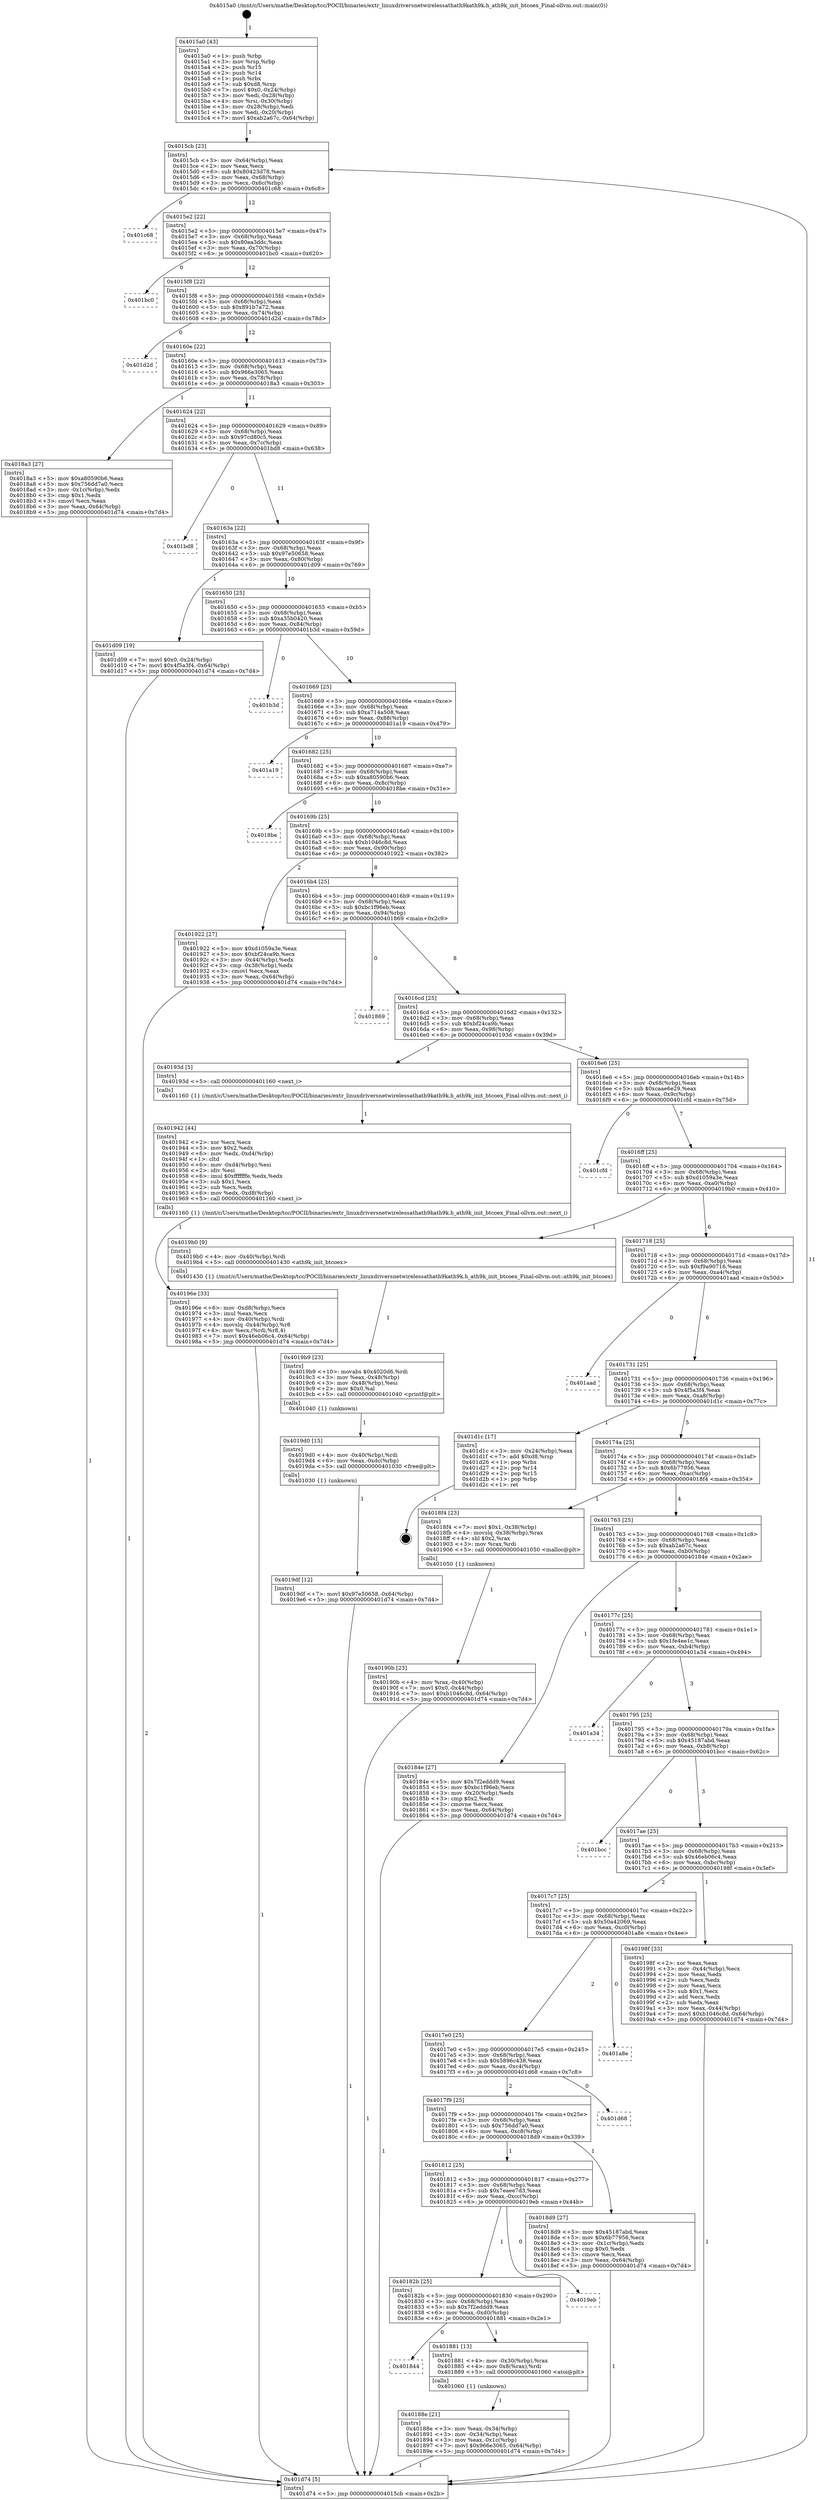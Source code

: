 digraph "0x4015a0" {
  label = "0x4015a0 (/mnt/c/Users/mathe/Desktop/tcc/POCII/binaries/extr_linuxdriversnetwirelessathath9kath9k.h_ath9k_init_btcoex_Final-ollvm.out::main(0))"
  labelloc = "t"
  node[shape=record]

  Entry [label="",width=0.3,height=0.3,shape=circle,fillcolor=black,style=filled]
  "0x4015cb" [label="{
     0x4015cb [23]\l
     | [instrs]\l
     &nbsp;&nbsp;0x4015cb \<+3\>: mov -0x64(%rbp),%eax\l
     &nbsp;&nbsp;0x4015ce \<+2\>: mov %eax,%ecx\l
     &nbsp;&nbsp;0x4015d0 \<+6\>: sub $0x80423d78,%ecx\l
     &nbsp;&nbsp;0x4015d6 \<+3\>: mov %eax,-0x68(%rbp)\l
     &nbsp;&nbsp;0x4015d9 \<+3\>: mov %ecx,-0x6c(%rbp)\l
     &nbsp;&nbsp;0x4015dc \<+6\>: je 0000000000401c68 \<main+0x6c8\>\l
  }"]
  "0x401c68" [label="{
     0x401c68\l
  }", style=dashed]
  "0x4015e2" [label="{
     0x4015e2 [22]\l
     | [instrs]\l
     &nbsp;&nbsp;0x4015e2 \<+5\>: jmp 00000000004015e7 \<main+0x47\>\l
     &nbsp;&nbsp;0x4015e7 \<+3\>: mov -0x68(%rbp),%eax\l
     &nbsp;&nbsp;0x4015ea \<+5\>: sub $0x80ea3ddc,%eax\l
     &nbsp;&nbsp;0x4015ef \<+3\>: mov %eax,-0x70(%rbp)\l
     &nbsp;&nbsp;0x4015f2 \<+6\>: je 0000000000401bc0 \<main+0x620\>\l
  }"]
  Exit [label="",width=0.3,height=0.3,shape=circle,fillcolor=black,style=filled,peripheries=2]
  "0x401bc0" [label="{
     0x401bc0\l
  }", style=dashed]
  "0x4015f8" [label="{
     0x4015f8 [22]\l
     | [instrs]\l
     &nbsp;&nbsp;0x4015f8 \<+5\>: jmp 00000000004015fd \<main+0x5d\>\l
     &nbsp;&nbsp;0x4015fd \<+3\>: mov -0x68(%rbp),%eax\l
     &nbsp;&nbsp;0x401600 \<+5\>: sub $0x891b7a72,%eax\l
     &nbsp;&nbsp;0x401605 \<+3\>: mov %eax,-0x74(%rbp)\l
     &nbsp;&nbsp;0x401608 \<+6\>: je 0000000000401d2d \<main+0x78d\>\l
  }"]
  "0x4019df" [label="{
     0x4019df [12]\l
     | [instrs]\l
     &nbsp;&nbsp;0x4019df \<+7\>: movl $0x97e50658,-0x64(%rbp)\l
     &nbsp;&nbsp;0x4019e6 \<+5\>: jmp 0000000000401d74 \<main+0x7d4\>\l
  }"]
  "0x401d2d" [label="{
     0x401d2d\l
  }", style=dashed]
  "0x40160e" [label="{
     0x40160e [22]\l
     | [instrs]\l
     &nbsp;&nbsp;0x40160e \<+5\>: jmp 0000000000401613 \<main+0x73\>\l
     &nbsp;&nbsp;0x401613 \<+3\>: mov -0x68(%rbp),%eax\l
     &nbsp;&nbsp;0x401616 \<+5\>: sub $0x966e3065,%eax\l
     &nbsp;&nbsp;0x40161b \<+3\>: mov %eax,-0x78(%rbp)\l
     &nbsp;&nbsp;0x40161e \<+6\>: je 00000000004018a3 \<main+0x303\>\l
  }"]
  "0x4019d0" [label="{
     0x4019d0 [15]\l
     | [instrs]\l
     &nbsp;&nbsp;0x4019d0 \<+4\>: mov -0x40(%rbp),%rdi\l
     &nbsp;&nbsp;0x4019d4 \<+6\>: mov %eax,-0xdc(%rbp)\l
     &nbsp;&nbsp;0x4019da \<+5\>: call 0000000000401030 \<free@plt\>\l
     | [calls]\l
     &nbsp;&nbsp;0x401030 \{1\} (unknown)\l
  }"]
  "0x4018a3" [label="{
     0x4018a3 [27]\l
     | [instrs]\l
     &nbsp;&nbsp;0x4018a3 \<+5\>: mov $0xa80590b6,%eax\l
     &nbsp;&nbsp;0x4018a8 \<+5\>: mov $0x756dd7a0,%ecx\l
     &nbsp;&nbsp;0x4018ad \<+3\>: mov -0x1c(%rbp),%edx\l
     &nbsp;&nbsp;0x4018b0 \<+3\>: cmp $0x1,%edx\l
     &nbsp;&nbsp;0x4018b3 \<+3\>: cmovl %ecx,%eax\l
     &nbsp;&nbsp;0x4018b6 \<+3\>: mov %eax,-0x64(%rbp)\l
     &nbsp;&nbsp;0x4018b9 \<+5\>: jmp 0000000000401d74 \<main+0x7d4\>\l
  }"]
  "0x401624" [label="{
     0x401624 [22]\l
     | [instrs]\l
     &nbsp;&nbsp;0x401624 \<+5\>: jmp 0000000000401629 \<main+0x89\>\l
     &nbsp;&nbsp;0x401629 \<+3\>: mov -0x68(%rbp),%eax\l
     &nbsp;&nbsp;0x40162c \<+5\>: sub $0x97cd80c5,%eax\l
     &nbsp;&nbsp;0x401631 \<+3\>: mov %eax,-0x7c(%rbp)\l
     &nbsp;&nbsp;0x401634 \<+6\>: je 0000000000401bd8 \<main+0x638\>\l
  }"]
  "0x4019b9" [label="{
     0x4019b9 [23]\l
     | [instrs]\l
     &nbsp;&nbsp;0x4019b9 \<+10\>: movabs $0x4020d6,%rdi\l
     &nbsp;&nbsp;0x4019c3 \<+3\>: mov %eax,-0x48(%rbp)\l
     &nbsp;&nbsp;0x4019c6 \<+3\>: mov -0x48(%rbp),%esi\l
     &nbsp;&nbsp;0x4019c9 \<+2\>: mov $0x0,%al\l
     &nbsp;&nbsp;0x4019cb \<+5\>: call 0000000000401040 \<printf@plt\>\l
     | [calls]\l
     &nbsp;&nbsp;0x401040 \{1\} (unknown)\l
  }"]
  "0x401bd8" [label="{
     0x401bd8\l
  }", style=dashed]
  "0x40163a" [label="{
     0x40163a [22]\l
     | [instrs]\l
     &nbsp;&nbsp;0x40163a \<+5\>: jmp 000000000040163f \<main+0x9f\>\l
     &nbsp;&nbsp;0x40163f \<+3\>: mov -0x68(%rbp),%eax\l
     &nbsp;&nbsp;0x401642 \<+5\>: sub $0x97e50658,%eax\l
     &nbsp;&nbsp;0x401647 \<+3\>: mov %eax,-0x80(%rbp)\l
     &nbsp;&nbsp;0x40164a \<+6\>: je 0000000000401d09 \<main+0x769\>\l
  }"]
  "0x40196e" [label="{
     0x40196e [33]\l
     | [instrs]\l
     &nbsp;&nbsp;0x40196e \<+6\>: mov -0xd8(%rbp),%ecx\l
     &nbsp;&nbsp;0x401974 \<+3\>: imul %eax,%ecx\l
     &nbsp;&nbsp;0x401977 \<+4\>: mov -0x40(%rbp),%rdi\l
     &nbsp;&nbsp;0x40197b \<+4\>: movslq -0x44(%rbp),%r8\l
     &nbsp;&nbsp;0x40197f \<+4\>: mov %ecx,(%rdi,%r8,4)\l
     &nbsp;&nbsp;0x401983 \<+7\>: movl $0x46eb06c4,-0x64(%rbp)\l
     &nbsp;&nbsp;0x40198a \<+5\>: jmp 0000000000401d74 \<main+0x7d4\>\l
  }"]
  "0x401d09" [label="{
     0x401d09 [19]\l
     | [instrs]\l
     &nbsp;&nbsp;0x401d09 \<+7\>: movl $0x0,-0x24(%rbp)\l
     &nbsp;&nbsp;0x401d10 \<+7\>: movl $0x4f5a3f4,-0x64(%rbp)\l
     &nbsp;&nbsp;0x401d17 \<+5\>: jmp 0000000000401d74 \<main+0x7d4\>\l
  }"]
  "0x401650" [label="{
     0x401650 [25]\l
     | [instrs]\l
     &nbsp;&nbsp;0x401650 \<+5\>: jmp 0000000000401655 \<main+0xb5\>\l
     &nbsp;&nbsp;0x401655 \<+3\>: mov -0x68(%rbp),%eax\l
     &nbsp;&nbsp;0x401658 \<+5\>: sub $0xa35b0420,%eax\l
     &nbsp;&nbsp;0x40165d \<+6\>: mov %eax,-0x84(%rbp)\l
     &nbsp;&nbsp;0x401663 \<+6\>: je 0000000000401b3d \<main+0x59d\>\l
  }"]
  "0x401942" [label="{
     0x401942 [44]\l
     | [instrs]\l
     &nbsp;&nbsp;0x401942 \<+2\>: xor %ecx,%ecx\l
     &nbsp;&nbsp;0x401944 \<+5\>: mov $0x2,%edx\l
     &nbsp;&nbsp;0x401949 \<+6\>: mov %edx,-0xd4(%rbp)\l
     &nbsp;&nbsp;0x40194f \<+1\>: cltd\l
     &nbsp;&nbsp;0x401950 \<+6\>: mov -0xd4(%rbp),%esi\l
     &nbsp;&nbsp;0x401956 \<+2\>: idiv %esi\l
     &nbsp;&nbsp;0x401958 \<+6\>: imul $0xfffffffe,%edx,%edx\l
     &nbsp;&nbsp;0x40195e \<+3\>: sub $0x1,%ecx\l
     &nbsp;&nbsp;0x401961 \<+2\>: sub %ecx,%edx\l
     &nbsp;&nbsp;0x401963 \<+6\>: mov %edx,-0xd8(%rbp)\l
     &nbsp;&nbsp;0x401969 \<+5\>: call 0000000000401160 \<next_i\>\l
     | [calls]\l
     &nbsp;&nbsp;0x401160 \{1\} (/mnt/c/Users/mathe/Desktop/tcc/POCII/binaries/extr_linuxdriversnetwirelessathath9kath9k.h_ath9k_init_btcoex_Final-ollvm.out::next_i)\l
  }"]
  "0x401b3d" [label="{
     0x401b3d\l
  }", style=dashed]
  "0x401669" [label="{
     0x401669 [25]\l
     | [instrs]\l
     &nbsp;&nbsp;0x401669 \<+5\>: jmp 000000000040166e \<main+0xce\>\l
     &nbsp;&nbsp;0x40166e \<+3\>: mov -0x68(%rbp),%eax\l
     &nbsp;&nbsp;0x401671 \<+5\>: sub $0xa714a508,%eax\l
     &nbsp;&nbsp;0x401676 \<+6\>: mov %eax,-0x88(%rbp)\l
     &nbsp;&nbsp;0x40167c \<+6\>: je 0000000000401a19 \<main+0x479\>\l
  }"]
  "0x40190b" [label="{
     0x40190b [23]\l
     | [instrs]\l
     &nbsp;&nbsp;0x40190b \<+4\>: mov %rax,-0x40(%rbp)\l
     &nbsp;&nbsp;0x40190f \<+7\>: movl $0x0,-0x44(%rbp)\l
     &nbsp;&nbsp;0x401916 \<+7\>: movl $0xb1046c8d,-0x64(%rbp)\l
     &nbsp;&nbsp;0x40191d \<+5\>: jmp 0000000000401d74 \<main+0x7d4\>\l
  }"]
  "0x401a19" [label="{
     0x401a19\l
  }", style=dashed]
  "0x401682" [label="{
     0x401682 [25]\l
     | [instrs]\l
     &nbsp;&nbsp;0x401682 \<+5\>: jmp 0000000000401687 \<main+0xe7\>\l
     &nbsp;&nbsp;0x401687 \<+3\>: mov -0x68(%rbp),%eax\l
     &nbsp;&nbsp;0x40168a \<+5\>: sub $0xa80590b6,%eax\l
     &nbsp;&nbsp;0x40168f \<+6\>: mov %eax,-0x8c(%rbp)\l
     &nbsp;&nbsp;0x401695 \<+6\>: je 00000000004018be \<main+0x31e\>\l
  }"]
  "0x40188e" [label="{
     0x40188e [21]\l
     | [instrs]\l
     &nbsp;&nbsp;0x40188e \<+3\>: mov %eax,-0x34(%rbp)\l
     &nbsp;&nbsp;0x401891 \<+3\>: mov -0x34(%rbp),%eax\l
     &nbsp;&nbsp;0x401894 \<+3\>: mov %eax,-0x1c(%rbp)\l
     &nbsp;&nbsp;0x401897 \<+7\>: movl $0x966e3065,-0x64(%rbp)\l
     &nbsp;&nbsp;0x40189e \<+5\>: jmp 0000000000401d74 \<main+0x7d4\>\l
  }"]
  "0x4018be" [label="{
     0x4018be\l
  }", style=dashed]
  "0x40169b" [label="{
     0x40169b [25]\l
     | [instrs]\l
     &nbsp;&nbsp;0x40169b \<+5\>: jmp 00000000004016a0 \<main+0x100\>\l
     &nbsp;&nbsp;0x4016a0 \<+3\>: mov -0x68(%rbp),%eax\l
     &nbsp;&nbsp;0x4016a3 \<+5\>: sub $0xb1046c8d,%eax\l
     &nbsp;&nbsp;0x4016a8 \<+6\>: mov %eax,-0x90(%rbp)\l
     &nbsp;&nbsp;0x4016ae \<+6\>: je 0000000000401922 \<main+0x382\>\l
  }"]
  "0x401844" [label="{
     0x401844\l
  }", style=dashed]
  "0x401922" [label="{
     0x401922 [27]\l
     | [instrs]\l
     &nbsp;&nbsp;0x401922 \<+5\>: mov $0xd1059a3e,%eax\l
     &nbsp;&nbsp;0x401927 \<+5\>: mov $0xbf24ca9b,%ecx\l
     &nbsp;&nbsp;0x40192c \<+3\>: mov -0x44(%rbp),%edx\l
     &nbsp;&nbsp;0x40192f \<+3\>: cmp -0x38(%rbp),%edx\l
     &nbsp;&nbsp;0x401932 \<+3\>: cmovl %ecx,%eax\l
     &nbsp;&nbsp;0x401935 \<+3\>: mov %eax,-0x64(%rbp)\l
     &nbsp;&nbsp;0x401938 \<+5\>: jmp 0000000000401d74 \<main+0x7d4\>\l
  }"]
  "0x4016b4" [label="{
     0x4016b4 [25]\l
     | [instrs]\l
     &nbsp;&nbsp;0x4016b4 \<+5\>: jmp 00000000004016b9 \<main+0x119\>\l
     &nbsp;&nbsp;0x4016b9 \<+3\>: mov -0x68(%rbp),%eax\l
     &nbsp;&nbsp;0x4016bc \<+5\>: sub $0xbc1f96eb,%eax\l
     &nbsp;&nbsp;0x4016c1 \<+6\>: mov %eax,-0x94(%rbp)\l
     &nbsp;&nbsp;0x4016c7 \<+6\>: je 0000000000401869 \<main+0x2c9\>\l
  }"]
  "0x401881" [label="{
     0x401881 [13]\l
     | [instrs]\l
     &nbsp;&nbsp;0x401881 \<+4\>: mov -0x30(%rbp),%rax\l
     &nbsp;&nbsp;0x401885 \<+4\>: mov 0x8(%rax),%rdi\l
     &nbsp;&nbsp;0x401889 \<+5\>: call 0000000000401060 \<atoi@plt\>\l
     | [calls]\l
     &nbsp;&nbsp;0x401060 \{1\} (unknown)\l
  }"]
  "0x401869" [label="{
     0x401869\l
  }", style=dashed]
  "0x4016cd" [label="{
     0x4016cd [25]\l
     | [instrs]\l
     &nbsp;&nbsp;0x4016cd \<+5\>: jmp 00000000004016d2 \<main+0x132\>\l
     &nbsp;&nbsp;0x4016d2 \<+3\>: mov -0x68(%rbp),%eax\l
     &nbsp;&nbsp;0x4016d5 \<+5\>: sub $0xbf24ca9b,%eax\l
     &nbsp;&nbsp;0x4016da \<+6\>: mov %eax,-0x98(%rbp)\l
     &nbsp;&nbsp;0x4016e0 \<+6\>: je 000000000040193d \<main+0x39d\>\l
  }"]
  "0x40182b" [label="{
     0x40182b [25]\l
     | [instrs]\l
     &nbsp;&nbsp;0x40182b \<+5\>: jmp 0000000000401830 \<main+0x290\>\l
     &nbsp;&nbsp;0x401830 \<+3\>: mov -0x68(%rbp),%eax\l
     &nbsp;&nbsp;0x401833 \<+5\>: sub $0x7f2eddd9,%eax\l
     &nbsp;&nbsp;0x401838 \<+6\>: mov %eax,-0xd0(%rbp)\l
     &nbsp;&nbsp;0x40183e \<+6\>: je 0000000000401881 \<main+0x2e1\>\l
  }"]
  "0x40193d" [label="{
     0x40193d [5]\l
     | [instrs]\l
     &nbsp;&nbsp;0x40193d \<+5\>: call 0000000000401160 \<next_i\>\l
     | [calls]\l
     &nbsp;&nbsp;0x401160 \{1\} (/mnt/c/Users/mathe/Desktop/tcc/POCII/binaries/extr_linuxdriversnetwirelessathath9kath9k.h_ath9k_init_btcoex_Final-ollvm.out::next_i)\l
  }"]
  "0x4016e6" [label="{
     0x4016e6 [25]\l
     | [instrs]\l
     &nbsp;&nbsp;0x4016e6 \<+5\>: jmp 00000000004016eb \<main+0x14b\>\l
     &nbsp;&nbsp;0x4016eb \<+3\>: mov -0x68(%rbp),%eax\l
     &nbsp;&nbsp;0x4016ee \<+5\>: sub $0xcaae6e29,%eax\l
     &nbsp;&nbsp;0x4016f3 \<+6\>: mov %eax,-0x9c(%rbp)\l
     &nbsp;&nbsp;0x4016f9 \<+6\>: je 0000000000401cfd \<main+0x75d\>\l
  }"]
  "0x4019eb" [label="{
     0x4019eb\l
  }", style=dashed]
  "0x401cfd" [label="{
     0x401cfd\l
  }", style=dashed]
  "0x4016ff" [label="{
     0x4016ff [25]\l
     | [instrs]\l
     &nbsp;&nbsp;0x4016ff \<+5\>: jmp 0000000000401704 \<main+0x164\>\l
     &nbsp;&nbsp;0x401704 \<+3\>: mov -0x68(%rbp),%eax\l
     &nbsp;&nbsp;0x401707 \<+5\>: sub $0xd1059a3e,%eax\l
     &nbsp;&nbsp;0x40170c \<+6\>: mov %eax,-0xa0(%rbp)\l
     &nbsp;&nbsp;0x401712 \<+6\>: je 00000000004019b0 \<main+0x410\>\l
  }"]
  "0x401812" [label="{
     0x401812 [25]\l
     | [instrs]\l
     &nbsp;&nbsp;0x401812 \<+5\>: jmp 0000000000401817 \<main+0x277\>\l
     &nbsp;&nbsp;0x401817 \<+3\>: mov -0x68(%rbp),%eax\l
     &nbsp;&nbsp;0x40181a \<+5\>: sub $0x7eaee7d3,%eax\l
     &nbsp;&nbsp;0x40181f \<+6\>: mov %eax,-0xcc(%rbp)\l
     &nbsp;&nbsp;0x401825 \<+6\>: je 00000000004019eb \<main+0x44b\>\l
  }"]
  "0x4019b0" [label="{
     0x4019b0 [9]\l
     | [instrs]\l
     &nbsp;&nbsp;0x4019b0 \<+4\>: mov -0x40(%rbp),%rdi\l
     &nbsp;&nbsp;0x4019b4 \<+5\>: call 0000000000401430 \<ath9k_init_btcoex\>\l
     | [calls]\l
     &nbsp;&nbsp;0x401430 \{1\} (/mnt/c/Users/mathe/Desktop/tcc/POCII/binaries/extr_linuxdriversnetwirelessathath9kath9k.h_ath9k_init_btcoex_Final-ollvm.out::ath9k_init_btcoex)\l
  }"]
  "0x401718" [label="{
     0x401718 [25]\l
     | [instrs]\l
     &nbsp;&nbsp;0x401718 \<+5\>: jmp 000000000040171d \<main+0x17d\>\l
     &nbsp;&nbsp;0x40171d \<+3\>: mov -0x68(%rbp),%eax\l
     &nbsp;&nbsp;0x401720 \<+5\>: sub $0xf9a90716,%eax\l
     &nbsp;&nbsp;0x401725 \<+6\>: mov %eax,-0xa4(%rbp)\l
     &nbsp;&nbsp;0x40172b \<+6\>: je 0000000000401aad \<main+0x50d\>\l
  }"]
  "0x4018d9" [label="{
     0x4018d9 [27]\l
     | [instrs]\l
     &nbsp;&nbsp;0x4018d9 \<+5\>: mov $0x45187abd,%eax\l
     &nbsp;&nbsp;0x4018de \<+5\>: mov $0x6b77956,%ecx\l
     &nbsp;&nbsp;0x4018e3 \<+3\>: mov -0x1c(%rbp),%edx\l
     &nbsp;&nbsp;0x4018e6 \<+3\>: cmp $0x0,%edx\l
     &nbsp;&nbsp;0x4018e9 \<+3\>: cmove %ecx,%eax\l
     &nbsp;&nbsp;0x4018ec \<+3\>: mov %eax,-0x64(%rbp)\l
     &nbsp;&nbsp;0x4018ef \<+5\>: jmp 0000000000401d74 \<main+0x7d4\>\l
  }"]
  "0x401aad" [label="{
     0x401aad\l
  }", style=dashed]
  "0x401731" [label="{
     0x401731 [25]\l
     | [instrs]\l
     &nbsp;&nbsp;0x401731 \<+5\>: jmp 0000000000401736 \<main+0x196\>\l
     &nbsp;&nbsp;0x401736 \<+3\>: mov -0x68(%rbp),%eax\l
     &nbsp;&nbsp;0x401739 \<+5\>: sub $0x4f5a3f4,%eax\l
     &nbsp;&nbsp;0x40173e \<+6\>: mov %eax,-0xa8(%rbp)\l
     &nbsp;&nbsp;0x401744 \<+6\>: je 0000000000401d1c \<main+0x77c\>\l
  }"]
  "0x4017f9" [label="{
     0x4017f9 [25]\l
     | [instrs]\l
     &nbsp;&nbsp;0x4017f9 \<+5\>: jmp 00000000004017fe \<main+0x25e\>\l
     &nbsp;&nbsp;0x4017fe \<+3\>: mov -0x68(%rbp),%eax\l
     &nbsp;&nbsp;0x401801 \<+5\>: sub $0x756dd7a0,%eax\l
     &nbsp;&nbsp;0x401806 \<+6\>: mov %eax,-0xc8(%rbp)\l
     &nbsp;&nbsp;0x40180c \<+6\>: je 00000000004018d9 \<main+0x339\>\l
  }"]
  "0x401d1c" [label="{
     0x401d1c [17]\l
     | [instrs]\l
     &nbsp;&nbsp;0x401d1c \<+3\>: mov -0x24(%rbp),%eax\l
     &nbsp;&nbsp;0x401d1f \<+7\>: add $0xd8,%rsp\l
     &nbsp;&nbsp;0x401d26 \<+1\>: pop %rbx\l
     &nbsp;&nbsp;0x401d27 \<+2\>: pop %r14\l
     &nbsp;&nbsp;0x401d29 \<+2\>: pop %r15\l
     &nbsp;&nbsp;0x401d2b \<+1\>: pop %rbp\l
     &nbsp;&nbsp;0x401d2c \<+1\>: ret\l
  }"]
  "0x40174a" [label="{
     0x40174a [25]\l
     | [instrs]\l
     &nbsp;&nbsp;0x40174a \<+5\>: jmp 000000000040174f \<main+0x1af\>\l
     &nbsp;&nbsp;0x40174f \<+3\>: mov -0x68(%rbp),%eax\l
     &nbsp;&nbsp;0x401752 \<+5\>: sub $0x6b77956,%eax\l
     &nbsp;&nbsp;0x401757 \<+6\>: mov %eax,-0xac(%rbp)\l
     &nbsp;&nbsp;0x40175d \<+6\>: je 00000000004018f4 \<main+0x354\>\l
  }"]
  "0x401d68" [label="{
     0x401d68\l
  }", style=dashed]
  "0x4018f4" [label="{
     0x4018f4 [23]\l
     | [instrs]\l
     &nbsp;&nbsp;0x4018f4 \<+7\>: movl $0x1,-0x38(%rbp)\l
     &nbsp;&nbsp;0x4018fb \<+4\>: movslq -0x38(%rbp),%rax\l
     &nbsp;&nbsp;0x4018ff \<+4\>: shl $0x2,%rax\l
     &nbsp;&nbsp;0x401903 \<+3\>: mov %rax,%rdi\l
     &nbsp;&nbsp;0x401906 \<+5\>: call 0000000000401050 \<malloc@plt\>\l
     | [calls]\l
     &nbsp;&nbsp;0x401050 \{1\} (unknown)\l
  }"]
  "0x401763" [label="{
     0x401763 [25]\l
     | [instrs]\l
     &nbsp;&nbsp;0x401763 \<+5\>: jmp 0000000000401768 \<main+0x1c8\>\l
     &nbsp;&nbsp;0x401768 \<+3\>: mov -0x68(%rbp),%eax\l
     &nbsp;&nbsp;0x40176b \<+5\>: sub $0xab2a67c,%eax\l
     &nbsp;&nbsp;0x401770 \<+6\>: mov %eax,-0xb0(%rbp)\l
     &nbsp;&nbsp;0x401776 \<+6\>: je 000000000040184e \<main+0x2ae\>\l
  }"]
  "0x4017e0" [label="{
     0x4017e0 [25]\l
     | [instrs]\l
     &nbsp;&nbsp;0x4017e0 \<+5\>: jmp 00000000004017e5 \<main+0x245\>\l
     &nbsp;&nbsp;0x4017e5 \<+3\>: mov -0x68(%rbp),%eax\l
     &nbsp;&nbsp;0x4017e8 \<+5\>: sub $0x5896c438,%eax\l
     &nbsp;&nbsp;0x4017ed \<+6\>: mov %eax,-0xc4(%rbp)\l
     &nbsp;&nbsp;0x4017f3 \<+6\>: je 0000000000401d68 \<main+0x7c8\>\l
  }"]
  "0x40184e" [label="{
     0x40184e [27]\l
     | [instrs]\l
     &nbsp;&nbsp;0x40184e \<+5\>: mov $0x7f2eddd9,%eax\l
     &nbsp;&nbsp;0x401853 \<+5\>: mov $0xbc1f96eb,%ecx\l
     &nbsp;&nbsp;0x401858 \<+3\>: mov -0x20(%rbp),%edx\l
     &nbsp;&nbsp;0x40185b \<+3\>: cmp $0x2,%edx\l
     &nbsp;&nbsp;0x40185e \<+3\>: cmovne %ecx,%eax\l
     &nbsp;&nbsp;0x401861 \<+3\>: mov %eax,-0x64(%rbp)\l
     &nbsp;&nbsp;0x401864 \<+5\>: jmp 0000000000401d74 \<main+0x7d4\>\l
  }"]
  "0x40177c" [label="{
     0x40177c [25]\l
     | [instrs]\l
     &nbsp;&nbsp;0x40177c \<+5\>: jmp 0000000000401781 \<main+0x1e1\>\l
     &nbsp;&nbsp;0x401781 \<+3\>: mov -0x68(%rbp),%eax\l
     &nbsp;&nbsp;0x401784 \<+5\>: sub $0x1fe4ee1c,%eax\l
     &nbsp;&nbsp;0x401789 \<+6\>: mov %eax,-0xb4(%rbp)\l
     &nbsp;&nbsp;0x40178f \<+6\>: je 0000000000401a34 \<main+0x494\>\l
  }"]
  "0x401d74" [label="{
     0x401d74 [5]\l
     | [instrs]\l
     &nbsp;&nbsp;0x401d74 \<+5\>: jmp 00000000004015cb \<main+0x2b\>\l
  }"]
  "0x4015a0" [label="{
     0x4015a0 [43]\l
     | [instrs]\l
     &nbsp;&nbsp;0x4015a0 \<+1\>: push %rbp\l
     &nbsp;&nbsp;0x4015a1 \<+3\>: mov %rsp,%rbp\l
     &nbsp;&nbsp;0x4015a4 \<+2\>: push %r15\l
     &nbsp;&nbsp;0x4015a6 \<+2\>: push %r14\l
     &nbsp;&nbsp;0x4015a8 \<+1\>: push %rbx\l
     &nbsp;&nbsp;0x4015a9 \<+7\>: sub $0xd8,%rsp\l
     &nbsp;&nbsp;0x4015b0 \<+7\>: movl $0x0,-0x24(%rbp)\l
     &nbsp;&nbsp;0x4015b7 \<+3\>: mov %edi,-0x28(%rbp)\l
     &nbsp;&nbsp;0x4015ba \<+4\>: mov %rsi,-0x30(%rbp)\l
     &nbsp;&nbsp;0x4015be \<+3\>: mov -0x28(%rbp),%edi\l
     &nbsp;&nbsp;0x4015c1 \<+3\>: mov %edi,-0x20(%rbp)\l
     &nbsp;&nbsp;0x4015c4 \<+7\>: movl $0xab2a67c,-0x64(%rbp)\l
  }"]
  "0x401a8e" [label="{
     0x401a8e\l
  }", style=dashed]
  "0x401a34" [label="{
     0x401a34\l
  }", style=dashed]
  "0x401795" [label="{
     0x401795 [25]\l
     | [instrs]\l
     &nbsp;&nbsp;0x401795 \<+5\>: jmp 000000000040179a \<main+0x1fa\>\l
     &nbsp;&nbsp;0x40179a \<+3\>: mov -0x68(%rbp),%eax\l
     &nbsp;&nbsp;0x40179d \<+5\>: sub $0x45187abd,%eax\l
     &nbsp;&nbsp;0x4017a2 \<+6\>: mov %eax,-0xb8(%rbp)\l
     &nbsp;&nbsp;0x4017a8 \<+6\>: je 0000000000401bcc \<main+0x62c\>\l
  }"]
  "0x4017c7" [label="{
     0x4017c7 [25]\l
     | [instrs]\l
     &nbsp;&nbsp;0x4017c7 \<+5\>: jmp 00000000004017cc \<main+0x22c\>\l
     &nbsp;&nbsp;0x4017cc \<+3\>: mov -0x68(%rbp),%eax\l
     &nbsp;&nbsp;0x4017cf \<+5\>: sub $0x50a42069,%eax\l
     &nbsp;&nbsp;0x4017d4 \<+6\>: mov %eax,-0xc0(%rbp)\l
     &nbsp;&nbsp;0x4017da \<+6\>: je 0000000000401a8e \<main+0x4ee\>\l
  }"]
  "0x401bcc" [label="{
     0x401bcc\l
  }", style=dashed]
  "0x4017ae" [label="{
     0x4017ae [25]\l
     | [instrs]\l
     &nbsp;&nbsp;0x4017ae \<+5\>: jmp 00000000004017b3 \<main+0x213\>\l
     &nbsp;&nbsp;0x4017b3 \<+3\>: mov -0x68(%rbp),%eax\l
     &nbsp;&nbsp;0x4017b6 \<+5\>: sub $0x46eb06c4,%eax\l
     &nbsp;&nbsp;0x4017bb \<+6\>: mov %eax,-0xbc(%rbp)\l
     &nbsp;&nbsp;0x4017c1 \<+6\>: je 000000000040198f \<main+0x3ef\>\l
  }"]
  "0x40198f" [label="{
     0x40198f [33]\l
     | [instrs]\l
     &nbsp;&nbsp;0x40198f \<+2\>: xor %eax,%eax\l
     &nbsp;&nbsp;0x401991 \<+3\>: mov -0x44(%rbp),%ecx\l
     &nbsp;&nbsp;0x401994 \<+2\>: mov %eax,%edx\l
     &nbsp;&nbsp;0x401996 \<+2\>: sub %ecx,%edx\l
     &nbsp;&nbsp;0x401998 \<+2\>: mov %eax,%ecx\l
     &nbsp;&nbsp;0x40199a \<+3\>: sub $0x1,%ecx\l
     &nbsp;&nbsp;0x40199d \<+2\>: add %ecx,%edx\l
     &nbsp;&nbsp;0x40199f \<+2\>: sub %edx,%eax\l
     &nbsp;&nbsp;0x4019a1 \<+3\>: mov %eax,-0x44(%rbp)\l
     &nbsp;&nbsp;0x4019a4 \<+7\>: movl $0xb1046c8d,-0x64(%rbp)\l
     &nbsp;&nbsp;0x4019ab \<+5\>: jmp 0000000000401d74 \<main+0x7d4\>\l
  }"]
  Entry -> "0x4015a0" [label=" 1"]
  "0x4015cb" -> "0x401c68" [label=" 0"]
  "0x4015cb" -> "0x4015e2" [label=" 12"]
  "0x401d1c" -> Exit [label=" 1"]
  "0x4015e2" -> "0x401bc0" [label=" 0"]
  "0x4015e2" -> "0x4015f8" [label=" 12"]
  "0x401d09" -> "0x401d74" [label=" 1"]
  "0x4015f8" -> "0x401d2d" [label=" 0"]
  "0x4015f8" -> "0x40160e" [label=" 12"]
  "0x4019df" -> "0x401d74" [label=" 1"]
  "0x40160e" -> "0x4018a3" [label=" 1"]
  "0x40160e" -> "0x401624" [label=" 11"]
  "0x4019d0" -> "0x4019df" [label=" 1"]
  "0x401624" -> "0x401bd8" [label=" 0"]
  "0x401624" -> "0x40163a" [label=" 11"]
  "0x4019b9" -> "0x4019d0" [label=" 1"]
  "0x40163a" -> "0x401d09" [label=" 1"]
  "0x40163a" -> "0x401650" [label=" 10"]
  "0x4019b0" -> "0x4019b9" [label=" 1"]
  "0x401650" -> "0x401b3d" [label=" 0"]
  "0x401650" -> "0x401669" [label=" 10"]
  "0x40198f" -> "0x401d74" [label=" 1"]
  "0x401669" -> "0x401a19" [label=" 0"]
  "0x401669" -> "0x401682" [label=" 10"]
  "0x40196e" -> "0x401d74" [label=" 1"]
  "0x401682" -> "0x4018be" [label=" 0"]
  "0x401682" -> "0x40169b" [label=" 10"]
  "0x401942" -> "0x40196e" [label=" 1"]
  "0x40169b" -> "0x401922" [label=" 2"]
  "0x40169b" -> "0x4016b4" [label=" 8"]
  "0x40193d" -> "0x401942" [label=" 1"]
  "0x4016b4" -> "0x401869" [label=" 0"]
  "0x4016b4" -> "0x4016cd" [label=" 8"]
  "0x401922" -> "0x401d74" [label=" 2"]
  "0x4016cd" -> "0x40193d" [label=" 1"]
  "0x4016cd" -> "0x4016e6" [label=" 7"]
  "0x4018f4" -> "0x40190b" [label=" 1"]
  "0x4016e6" -> "0x401cfd" [label=" 0"]
  "0x4016e6" -> "0x4016ff" [label=" 7"]
  "0x4018d9" -> "0x401d74" [label=" 1"]
  "0x4016ff" -> "0x4019b0" [label=" 1"]
  "0x4016ff" -> "0x401718" [label=" 6"]
  "0x40188e" -> "0x401d74" [label=" 1"]
  "0x401718" -> "0x401aad" [label=" 0"]
  "0x401718" -> "0x401731" [label=" 6"]
  "0x401881" -> "0x40188e" [label=" 1"]
  "0x401731" -> "0x401d1c" [label=" 1"]
  "0x401731" -> "0x40174a" [label=" 5"]
  "0x40182b" -> "0x401881" [label=" 1"]
  "0x40174a" -> "0x4018f4" [label=" 1"]
  "0x40174a" -> "0x401763" [label=" 4"]
  "0x40190b" -> "0x401d74" [label=" 1"]
  "0x401763" -> "0x40184e" [label=" 1"]
  "0x401763" -> "0x40177c" [label=" 3"]
  "0x40184e" -> "0x401d74" [label=" 1"]
  "0x4015a0" -> "0x4015cb" [label=" 1"]
  "0x401d74" -> "0x4015cb" [label=" 11"]
  "0x401812" -> "0x4019eb" [label=" 0"]
  "0x40177c" -> "0x401a34" [label=" 0"]
  "0x40177c" -> "0x401795" [label=" 3"]
  "0x4018a3" -> "0x401d74" [label=" 1"]
  "0x401795" -> "0x401bcc" [label=" 0"]
  "0x401795" -> "0x4017ae" [label=" 3"]
  "0x4017f9" -> "0x4018d9" [label=" 1"]
  "0x4017ae" -> "0x40198f" [label=" 1"]
  "0x4017ae" -> "0x4017c7" [label=" 2"]
  "0x4017f9" -> "0x401812" [label=" 1"]
  "0x4017c7" -> "0x401a8e" [label=" 0"]
  "0x4017c7" -> "0x4017e0" [label=" 2"]
  "0x401812" -> "0x40182b" [label=" 1"]
  "0x4017e0" -> "0x401d68" [label=" 0"]
  "0x4017e0" -> "0x4017f9" [label=" 2"]
  "0x40182b" -> "0x401844" [label=" 0"]
}
